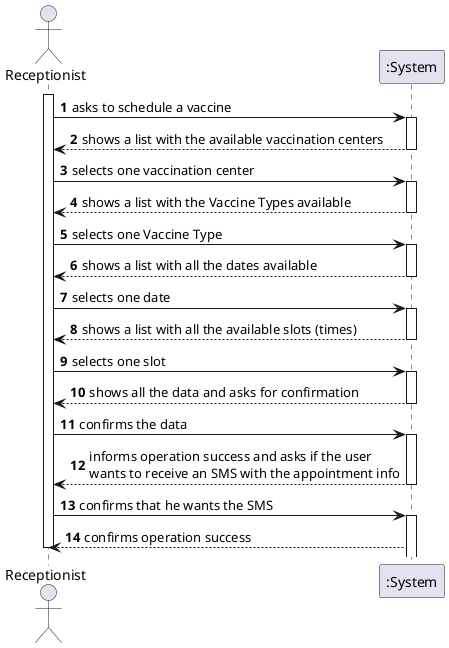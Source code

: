 @startuml

autonumber
actor "Receptionist" as R

activate R
R -> ":System" : asks to schedule a vaccine

activate ":System"
":System" --> R : shows a list with the available vaccination centers
deactivate ":System"
R -> ":System" : selects one vaccination center

activate ":System"

 ":System" --> R : shows a list with the Vaccine Types available

deactivate ":System"

R -> ":System" : selects one Vaccine Type
activate ":System"

":System" --> R : shows a list with all the dates available
deactivate ":System"

R -> ":System" : selects one date

activate ":System"
":System" --> R : shows a list with all the available slots (times)
deactivate ":System"

R -> ":System" : selects one slot


activate ":System"

":System" --> R : shows all the data and asks for confirmation
deactivate ":System"

R -> ":System" : confirms the data

activate ":System"
":System" --> R : informs operation success and asks if the user\nwants to receive an SMS with the appointment info
deactivate ":System"
R -> ":System" : confirms that he wants the SMS
activate ":System"
":System" ---> R : confirms operation success

deactivate R

@enduml